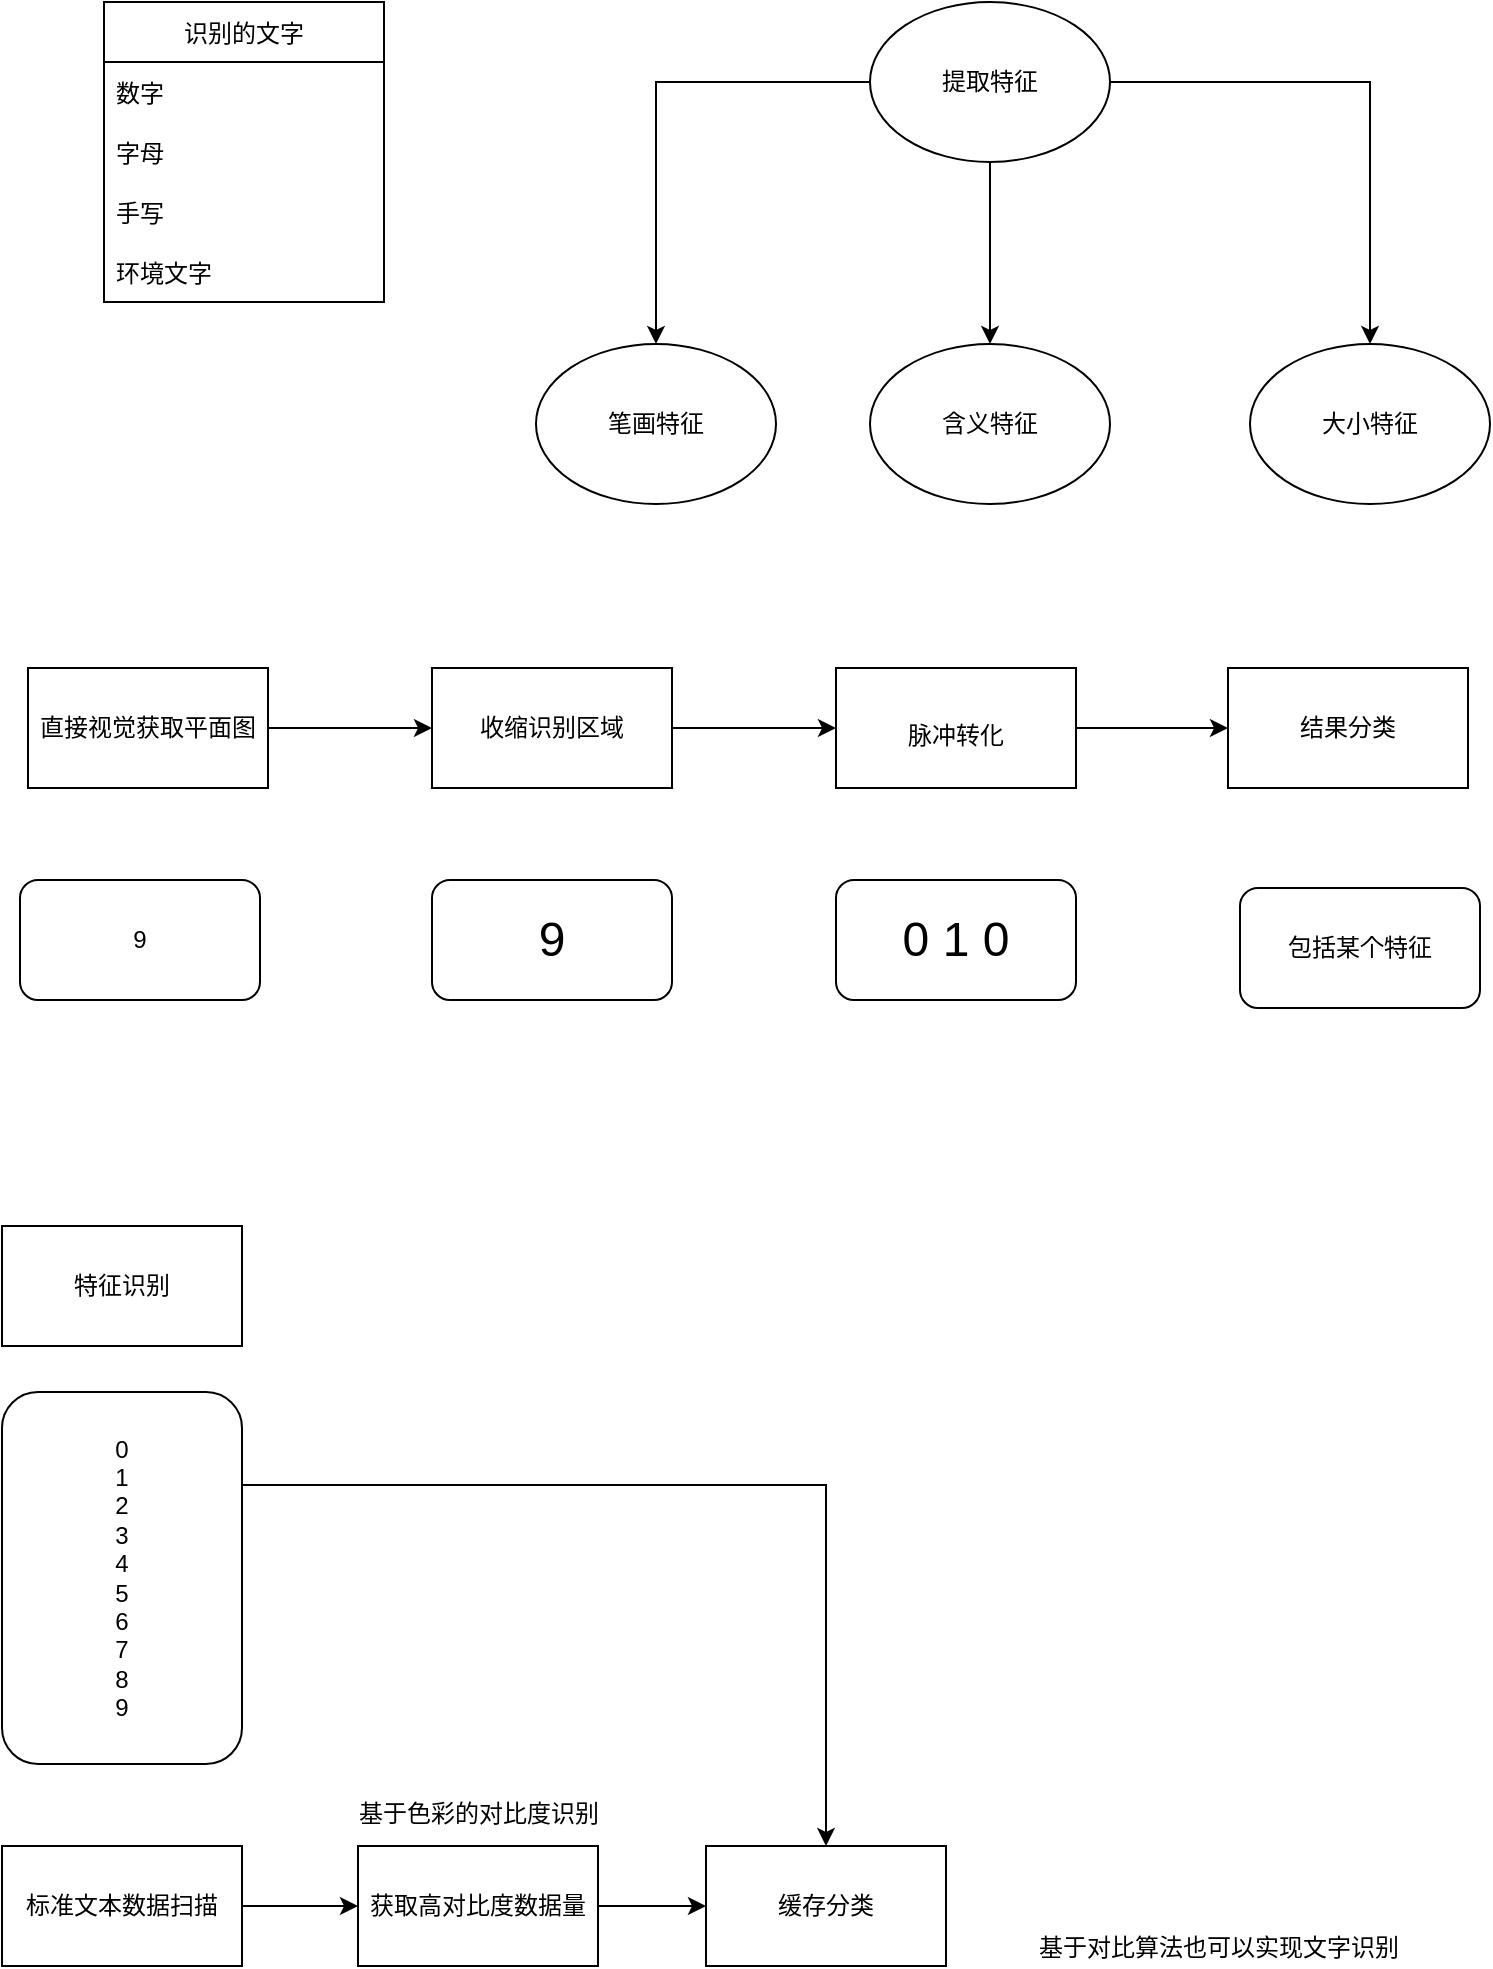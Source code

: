 <mxfile version="18.0.6" type="device" pages="3"><diagram id="HrKo_eKujefO3dNRXb7b" name="flow1"><mxGraphModel dx="1038" dy="649" grid="0" gridSize="10" guides="1" tooltips="1" connect="1" arrows="1" fold="1" page="1" pageScale="1" pageWidth="827" pageHeight="1169" math="0" shadow="0"><root><mxCell id="0"/><mxCell id="1" parent="0"/><mxCell id="X82-FurrSntANy0xogYj-1" value="识别的文字" style="swimlane;fontStyle=0;childLayout=stackLayout;horizontal=1;startSize=30;horizontalStack=0;resizeParent=1;resizeParentMax=0;resizeLast=0;collapsible=1;marginBottom=0;" parent="1" vertex="1"><mxGeometry x="94" y="142" width="140" height="150" as="geometry"/></mxCell><mxCell id="X82-FurrSntANy0xogYj-2" value="数字" style="text;strokeColor=none;fillColor=none;align=left;verticalAlign=middle;spacingLeft=4;spacingRight=4;overflow=hidden;points=[[0,0.5],[1,0.5]];portConstraint=eastwest;rotatable=0;" parent="X82-FurrSntANy0xogYj-1" vertex="1"><mxGeometry y="30" width="140" height="30" as="geometry"/></mxCell><mxCell id="X82-FurrSntANy0xogYj-3" value="字母" style="text;strokeColor=none;fillColor=none;align=left;verticalAlign=middle;spacingLeft=4;spacingRight=4;overflow=hidden;points=[[0,0.5],[1,0.5]];portConstraint=eastwest;rotatable=0;" parent="X82-FurrSntANy0xogYj-1" vertex="1"><mxGeometry y="60" width="140" height="30" as="geometry"/></mxCell><mxCell id="X82-FurrSntANy0xogYj-4" value="手写" style="text;strokeColor=none;fillColor=none;align=left;verticalAlign=middle;spacingLeft=4;spacingRight=4;overflow=hidden;points=[[0,0.5],[1,0.5]];portConstraint=eastwest;rotatable=0;" parent="X82-FurrSntANy0xogYj-1" vertex="1"><mxGeometry y="90" width="140" height="30" as="geometry"/></mxCell><mxCell id="X82-FurrSntANy0xogYj-5" value="环境文字" style="text;strokeColor=none;fillColor=none;align=left;verticalAlign=middle;spacingLeft=4;spacingRight=4;overflow=hidden;points=[[0,0.5],[1,0.5]];portConstraint=eastwest;rotatable=0;" parent="X82-FurrSntANy0xogYj-1" vertex="1"><mxGeometry y="120" width="140" height="30" as="geometry"/></mxCell><mxCell id="X82-FurrSntANy0xogYj-8" style="edgeStyle=orthogonalEdgeStyle;rounded=0;orthogonalLoop=1;jettySize=auto;html=1;exitX=0;exitY=0.5;exitDx=0;exitDy=0;entryX=0.5;entryY=0;entryDx=0;entryDy=0;" parent="1" source="X82-FurrSntANy0xogYj-6" target="X82-FurrSntANy0xogYj-7" edge="1"><mxGeometry relative="1" as="geometry"/></mxCell><mxCell id="X82-FurrSntANy0xogYj-10" style="edgeStyle=orthogonalEdgeStyle;rounded=0;orthogonalLoop=1;jettySize=auto;html=1;exitX=0.5;exitY=1;exitDx=0;exitDy=0;" parent="1" source="X82-FurrSntANy0xogYj-6" target="X82-FurrSntANy0xogYj-9" edge="1"><mxGeometry relative="1" as="geometry"/></mxCell><mxCell id="X82-FurrSntANy0xogYj-12" style="edgeStyle=orthogonalEdgeStyle;rounded=0;orthogonalLoop=1;jettySize=auto;html=1;exitX=1;exitY=0.5;exitDx=0;exitDy=0;" parent="1" source="X82-FurrSntANy0xogYj-6" target="X82-FurrSntANy0xogYj-11" edge="1"><mxGeometry relative="1" as="geometry"/></mxCell><mxCell id="X82-FurrSntANy0xogYj-6" value="提取特征" style="ellipse;whiteSpace=wrap;html=1;" parent="1" vertex="1"><mxGeometry x="477" y="142" width="120" height="80" as="geometry"/></mxCell><mxCell id="X82-FurrSntANy0xogYj-7" value="笔画特征" style="ellipse;whiteSpace=wrap;html=1;" parent="1" vertex="1"><mxGeometry x="310" y="313" width="120" height="80" as="geometry"/></mxCell><mxCell id="X82-FurrSntANy0xogYj-9" value="含义特征" style="ellipse;whiteSpace=wrap;html=1;" parent="1" vertex="1"><mxGeometry x="477" y="313" width="120" height="80" as="geometry"/></mxCell><mxCell id="X82-FurrSntANy0xogYj-11" value="大小特征" style="ellipse;whiteSpace=wrap;html=1;" parent="1" vertex="1"><mxGeometry x="667" y="313" width="120" height="80" as="geometry"/></mxCell><mxCell id="X82-FurrSntANy0xogYj-14" value="9" style="rounded=1;whiteSpace=wrap;html=1;" parent="1" vertex="1"><mxGeometry x="52" y="581" width="120" height="60" as="geometry"/></mxCell><mxCell id="X82-FurrSntANy0xogYj-17" style="edgeStyle=orthogonalEdgeStyle;rounded=0;orthogonalLoop=1;jettySize=auto;html=1;exitX=1;exitY=0.5;exitDx=0;exitDy=0;" parent="1" source="X82-FurrSntANy0xogYj-15" target="X82-FurrSntANy0xogYj-16" edge="1"><mxGeometry relative="1" as="geometry"/></mxCell><mxCell id="X82-FurrSntANy0xogYj-15" value="直接视觉获取平面图" style="rounded=0;whiteSpace=wrap;html=1;" parent="1" vertex="1"><mxGeometry x="56" y="475" width="120" height="60" as="geometry"/></mxCell><mxCell id="X82-FurrSntANy0xogYj-20" style="edgeStyle=orthogonalEdgeStyle;rounded=0;orthogonalLoop=1;jettySize=auto;html=1;exitX=1;exitY=0.5;exitDx=0;exitDy=0;fontSize=24;" parent="1" source="X82-FurrSntANy0xogYj-16" target="X82-FurrSntANy0xogYj-19" edge="1"><mxGeometry relative="1" as="geometry"/></mxCell><mxCell id="X82-FurrSntANy0xogYj-16" value="收缩识别区域" style="rounded=0;whiteSpace=wrap;html=1;" parent="1" vertex="1"><mxGeometry x="258" y="475" width="120" height="60" as="geometry"/></mxCell><mxCell id="X82-FurrSntANy0xogYj-18" value="&lt;font style=&quot;font-size: 24px;&quot;&gt;9&lt;/font&gt;" style="rounded=1;whiteSpace=wrap;html=1;" parent="1" vertex="1"><mxGeometry x="258" y="581" width="120" height="60" as="geometry"/></mxCell><mxCell id="X82-FurrSntANy0xogYj-23" style="edgeStyle=orthogonalEdgeStyle;rounded=0;orthogonalLoop=1;jettySize=auto;html=1;exitX=1;exitY=0.5;exitDx=0;exitDy=0;entryX=0;entryY=0.5;entryDx=0;entryDy=0;fontSize=12;" parent="1" source="X82-FurrSntANy0xogYj-19" target="X82-FurrSntANy0xogYj-22" edge="1"><mxGeometry relative="1" as="geometry"/></mxCell><mxCell id="X82-FurrSntANy0xogYj-19" value="&lt;span style=&quot;font-size: 12px;&quot;&gt;脉冲转化&lt;/span&gt;" style="rounded=0;whiteSpace=wrap;html=1;fontSize=24;" parent="1" vertex="1"><mxGeometry x="460" y="475" width="120" height="60" as="geometry"/></mxCell><mxCell id="X82-FurrSntANy0xogYj-21" value="0 1 0" style="rounded=1;whiteSpace=wrap;html=1;fontSize=24;" parent="1" vertex="1"><mxGeometry x="460" y="581" width="120" height="60" as="geometry"/></mxCell><mxCell id="X82-FurrSntANy0xogYj-22" value="结果分类" style="rounded=0;whiteSpace=wrap;html=1;fontSize=12;" parent="1" vertex="1"><mxGeometry x="656" y="475" width="120" height="60" as="geometry"/></mxCell><mxCell id="X82-FurrSntANy0xogYj-26" value="包括某个特征" style="rounded=1;whiteSpace=wrap;html=1;fontSize=12;" parent="1" vertex="1"><mxGeometry x="662" y="585" width="120" height="60" as="geometry"/></mxCell><mxCell id="X82-FurrSntANy0xogYj-27" value="特征识别" style="rounded=0;whiteSpace=wrap;html=1;fontSize=12;" parent="1" vertex="1"><mxGeometry x="43" y="754" width="120" height="60" as="geometry"/></mxCell><mxCell id="X82-FurrSntANy0xogYj-34" style="edgeStyle=orthogonalEdgeStyle;rounded=0;orthogonalLoop=1;jettySize=auto;html=1;exitX=1;exitY=0.25;exitDx=0;exitDy=0;entryX=0.5;entryY=0;entryDx=0;entryDy=0;fontSize=12;" parent="1" source="X82-FurrSntANy0xogYj-28" target="X82-FurrSntANy0xogYj-31" edge="1"><mxGeometry relative="1" as="geometry"/></mxCell><mxCell id="X82-FurrSntANy0xogYj-28" value="0&lt;br&gt;1&lt;br&gt;2&lt;br&gt;3&lt;br&gt;4&lt;br&gt;5&lt;br&gt;6&lt;br&gt;7&lt;br&gt;8&lt;br&gt;9" style="rounded=1;whiteSpace=wrap;html=1;fontSize=12;" parent="1" vertex="1"><mxGeometry x="43" y="837" width="120" height="186" as="geometry"/></mxCell><mxCell id="X82-FurrSntANy0xogYj-32" style="edgeStyle=orthogonalEdgeStyle;rounded=0;orthogonalLoop=1;jettySize=auto;html=1;exitX=1;exitY=0.5;exitDx=0;exitDy=0;fontSize=12;" parent="1" source="X82-FurrSntANy0xogYj-29" target="X82-FurrSntANy0xogYj-30" edge="1"><mxGeometry relative="1" as="geometry"/></mxCell><mxCell id="X82-FurrSntANy0xogYj-29" value="标准文本数据扫描" style="rounded=0;whiteSpace=wrap;html=1;fontSize=12;" parent="1" vertex="1"><mxGeometry x="43" y="1064" width="120" height="60" as="geometry"/></mxCell><mxCell id="X82-FurrSntANy0xogYj-33" style="edgeStyle=orthogonalEdgeStyle;rounded=0;orthogonalLoop=1;jettySize=auto;html=1;exitX=1;exitY=0.5;exitDx=0;exitDy=0;fontSize=12;" parent="1" source="X82-FurrSntANy0xogYj-30" target="X82-FurrSntANy0xogYj-31" edge="1"><mxGeometry relative="1" as="geometry"/></mxCell><mxCell id="X82-FurrSntANy0xogYj-30" value="获取高对比度数据量" style="rounded=0;whiteSpace=wrap;html=1;fontSize=12;" parent="1" vertex="1"><mxGeometry x="221" y="1064" width="120" height="60" as="geometry"/></mxCell><mxCell id="X82-FurrSntANy0xogYj-31" value="缓存分类" style="rounded=0;whiteSpace=wrap;html=1;fontSize=12;" parent="1" vertex="1"><mxGeometry x="395" y="1064" width="120" height="60" as="geometry"/></mxCell><mxCell id="X82-FurrSntANy0xogYj-35" value="基于色彩的对比度识别" style="text;html=1;align=center;verticalAlign=middle;resizable=0;points=[];autosize=1;strokeColor=none;fillColor=none;fontSize=12;" parent="1" vertex="1"><mxGeometry x="216" y="1039" width="130" height="18" as="geometry"/></mxCell><mxCell id="X82-FurrSntANy0xogYj-37" value="基于对比算法也可以实现文字识别" style="text;html=1;align=center;verticalAlign=middle;resizable=0;points=[];autosize=1;strokeColor=none;fillColor=none;fontSize=12;" parent="1" vertex="1"><mxGeometry x="556" y="1106" width="190" height="18" as="geometry"/></mxCell></root></mxGraphModel></diagram><diagram id="DahIj4vTz0O3RCcRvH5f" name="flow2"><mxGraphModel dx="1038" dy="649" grid="0" gridSize="10" guides="1" tooltips="1" connect="1" arrows="1" fold="1" page="1" pageScale="1" pageWidth="827" pageHeight="1169" math="0" shadow="0"><root><mxCell id="6HHR4eenq_n9dRcyGoPN-0"/><mxCell id="6HHR4eenq_n9dRcyGoPN-1" parent="6HHR4eenq_n9dRcyGoPN-0"/><mxCell id="OmqVSsoYeffI2FvLbGZg-5" style="edgeStyle=orthogonalEdgeStyle;rounded=0;orthogonalLoop=1;jettySize=auto;html=1;exitX=0.5;exitY=1;exitDx=0;exitDy=0;entryX=0.5;entryY=0;entryDx=0;entryDy=0;" edge="1" parent="6HHR4eenq_n9dRcyGoPN-1" source="OmqVSsoYeffI2FvLbGZg-0" target="OmqVSsoYeffI2FvLbGZg-2"><mxGeometry relative="1" as="geometry"/></mxCell><mxCell id="OmqVSsoYeffI2FvLbGZg-0" value="滤波算法" style="ellipse;whiteSpace=wrap;html=1;" vertex="1" parent="6HHR4eenq_n9dRcyGoPN-1"><mxGeometry x="142" y="168" width="120" height="80" as="geometry"/></mxCell><mxCell id="OmqVSsoYeffI2FvLbGZg-4" style="edgeStyle=orthogonalEdgeStyle;rounded=0;orthogonalLoop=1;jettySize=auto;html=1;exitX=0.5;exitY=1;exitDx=0;exitDy=0;" edge="1" parent="6HHR4eenq_n9dRcyGoPN-1" source="OmqVSsoYeffI2FvLbGZg-1" target="OmqVSsoYeffI2FvLbGZg-0"><mxGeometry relative="1" as="geometry"/></mxCell><mxCell id="OmqVSsoYeffI2FvLbGZg-1" value="定位算法" style="ellipse;whiteSpace=wrap;html=1;" vertex="1" parent="6HHR4eenq_n9dRcyGoPN-1"><mxGeometry x="142" y="25" width="120" height="80" as="geometry"/></mxCell><mxCell id="OmqVSsoYeffI2FvLbGZg-6" style="edgeStyle=orthogonalEdgeStyle;rounded=0;orthogonalLoop=1;jettySize=auto;html=1;exitX=0.5;exitY=1;exitDx=0;exitDy=0;" edge="1" parent="6HHR4eenq_n9dRcyGoPN-1" source="OmqVSsoYeffI2FvLbGZg-2" target="OmqVSsoYeffI2FvLbGZg-3"><mxGeometry relative="1" as="geometry"/></mxCell><mxCell id="OmqVSsoYeffI2FvLbGZg-2" value="学习算法" style="ellipse;whiteSpace=wrap;html=1;" vertex="1" parent="6HHR4eenq_n9dRcyGoPN-1"><mxGeometry x="142" y="307" width="120" height="80" as="geometry"/></mxCell><mxCell id="OmqVSsoYeffI2FvLbGZg-3" value="纠错算法" style="ellipse;whiteSpace=wrap;html=1;" vertex="1" parent="6HHR4eenq_n9dRcyGoPN-1"><mxGeometry x="142" y="456" width="120" height="80" as="geometry"/></mxCell><mxCell id="OmqVSsoYeffI2FvLbGZg-12" style="edgeStyle=orthogonalEdgeStyle;rounded=0;orthogonalLoop=1;jettySize=auto;html=1;exitX=1;exitY=0.5;exitDx=0;exitDy=0;" edge="1" parent="6HHR4eenq_n9dRcyGoPN-1" source="OmqVSsoYeffI2FvLbGZg-7" target="OmqVSsoYeffI2FvLbGZg-11"><mxGeometry relative="1" as="geometry"/></mxCell><mxCell id="OmqVSsoYeffI2FvLbGZg-7" value="看得见" style="rounded=0;whiteSpace=wrap;html=1;" vertex="1" parent="6HHR4eenq_n9dRcyGoPN-1"><mxGeometry x="399" y="25" width="120" height="60" as="geometry"/></mxCell><mxCell id="OmqVSsoYeffI2FvLbGZg-13" style="edgeStyle=orthogonalEdgeStyle;rounded=0;orthogonalLoop=1;jettySize=auto;html=1;exitX=1;exitY=0.5;exitDx=0;exitDy=0;" edge="1" parent="6HHR4eenq_n9dRcyGoPN-1" source="OmqVSsoYeffI2FvLbGZg-8"><mxGeometry relative="1" as="geometry"><mxPoint x="749.2" y="244.8" as="targetPoint"/></mxGeometry></mxCell><mxCell id="OmqVSsoYeffI2FvLbGZg-8" value="看得请" style="rounded=0;whiteSpace=wrap;html=1;" vertex="1" parent="6HHR4eenq_n9dRcyGoPN-1"><mxGeometry x="399" y="178" width="120" height="60" as="geometry"/></mxCell><mxCell id="OmqVSsoYeffI2FvLbGZg-15" style="edgeStyle=orthogonalEdgeStyle;rounded=0;orthogonalLoop=1;jettySize=auto;html=1;exitX=1;exitY=0.5;exitDx=0;exitDy=0;entryX=0.5;entryY=1;entryDx=0;entryDy=0;" edge="1" parent="6HHR4eenq_n9dRcyGoPN-1" source="OmqVSsoYeffI2FvLbGZg-9" target="OmqVSsoYeffI2FvLbGZg-11"><mxGeometry relative="1" as="geometry"/></mxCell><mxCell id="OmqVSsoYeffI2FvLbGZg-9" value="看得准" style="rounded=0;whiteSpace=wrap;html=1;" vertex="1" parent="6HHR4eenq_n9dRcyGoPN-1"><mxGeometry x="399" y="466" width="120" height="60" as="geometry"/></mxCell><mxCell id="OmqVSsoYeffI2FvLbGZg-14" style="edgeStyle=orthogonalEdgeStyle;rounded=0;orthogonalLoop=1;jettySize=auto;html=1;exitX=1;exitY=0.5;exitDx=0;exitDy=0;entryX=0.5;entryY=1;entryDx=0;entryDy=0;" edge="1" parent="6HHR4eenq_n9dRcyGoPN-1" source="OmqVSsoYeffI2FvLbGZg-10" target="OmqVSsoYeffI2FvLbGZg-11"><mxGeometry relative="1" as="geometry"/></mxCell><mxCell id="OmqVSsoYeffI2FvLbGZg-10" value="看得懂" style="rounded=0;whiteSpace=wrap;html=1;" vertex="1" parent="6HHR4eenq_n9dRcyGoPN-1"><mxGeometry x="399" y="317" width="120" height="60" as="geometry"/></mxCell><mxCell id="OmqVSsoYeffI2FvLbGZg-11" value="超智能算法" style="ellipse;whiteSpace=wrap;html=1;aspect=fixed;" vertex="1" parent="6HHR4eenq_n9dRcyGoPN-1"><mxGeometry x="709" y="238" width="80" height="80" as="geometry"/></mxCell></root></mxGraphModel></diagram><diagram id="D2pTne0WAuukNKCGSS-6" name="flow3"><mxGraphModel dx="1038" dy="649" grid="0" gridSize="10" guides="1" tooltips="1" connect="1" arrows="1" fold="1" page="1" pageScale="1" pageWidth="827" pageHeight="1169" math="0" shadow="0"><root><mxCell id="4XH6g8VKBG6QkmrWaO0O-0"/><mxCell id="4XH6g8VKBG6QkmrWaO0O-1" parent="4XH6g8VKBG6QkmrWaO0O-0"/><mxCell id="sQQRmdVK2bIl7Jyd-tOb-2" value="PC" style="swimlane;" vertex="1" parent="4XH6g8VKBG6QkmrWaO0O-1"><mxGeometry x="50" y="70" width="213" height="378" as="geometry"/></mxCell><mxCell id="sQQRmdVK2bIl7Jyd-tOb-5" value="手动控制" style="ellipse;whiteSpace=wrap;html=1;" vertex="1" parent="sQQRmdVK2bIl7Jyd-tOb-2"><mxGeometry x="42" y="66" width="120" height="80" as="geometry"/></mxCell><mxCell id="sQQRmdVK2bIl7Jyd-tOb-6" value="界面显示" style="ellipse;whiteSpace=wrap;html=1;" vertex="1" parent="sQQRmdVK2bIl7Jyd-tOb-2"><mxGeometry x="42" y="242" width="120" height="80" as="geometry"/></mxCell><mxCell id="sQQRmdVK2bIl7Jyd-tOb-3" value="PS" style="swimlane;" vertex="1" parent="4XH6g8VKBG6QkmrWaO0O-1"><mxGeometry x="318" y="68" width="213" height="378" as="geometry"/></mxCell><mxCell id="sQQRmdVK2bIl7Jyd-tOb-7" value="数据中转" style="ellipse;whiteSpace=wrap;html=1;" vertex="1" parent="sQQRmdVK2bIl7Jyd-tOb-3"><mxGeometry x="46.5" y="69" width="120" height="80" as="geometry"/></mxCell><mxCell id="sQQRmdVK2bIl7Jyd-tOb-8" value="视频显示" style="ellipse;whiteSpace=wrap;html=1;" vertex="1" parent="sQQRmdVK2bIl7Jyd-tOb-3"><mxGeometry x="46.5" y="176" width="120" height="80" as="geometry"/></mxCell><mxCell id="3WWZpqakAEL-NOpKoE6I-0" value="纠错算法" style="ellipse;whiteSpace=wrap;html=1;" vertex="1" parent="sQQRmdVK2bIl7Jyd-tOb-3"><mxGeometry x="47" y="283" width="120" height="80" as="geometry"/></mxCell><mxCell id="sQQRmdVK2bIl7Jyd-tOb-4" value="PL" style="swimlane;" vertex="1" parent="4XH6g8VKBG6QkmrWaO0O-1"><mxGeometry x="582" y="67" width="213" height="378" as="geometry"/></mxCell><mxCell id="sQQRmdVK2bIl7Jyd-tOb-9" value="数字滤波" style="ellipse;whiteSpace=wrap;html=1;" vertex="1" parent="sQQRmdVK2bIl7Jyd-tOb-4"><mxGeometry x="50" y="149" width="120" height="80" as="geometry"/></mxCell><mxCell id="sQQRmdVK2bIl7Jyd-tOb-10" value="学习算法" style="ellipse;whiteSpace=wrap;html=1;" vertex="1" parent="sQQRmdVK2bIl7Jyd-tOb-4"><mxGeometry x="50" y="252" width="120" height="80" as="geometry"/></mxCell><mxCell id="sQQRmdVK2bIl7Jyd-tOb-11" value="定位算法" style="ellipse;whiteSpace=wrap;html=1;" vertex="1" parent="sQQRmdVK2bIl7Jyd-tOb-4"><mxGeometry x="50" y="46" width="120" height="80" as="geometry"/></mxCell><mxCell id="3WWZpqakAEL-NOpKoE6I-1" value="" style="shape=flexArrow;endArrow=classic;html=1;rounded=0;" edge="1" parent="4XH6g8VKBG6QkmrWaO0O-1"><mxGeometry width="50" height="50" relative="1" as="geometry"><mxPoint x="691" y="515" as="sourcePoint"/><mxPoint x="623" y="517" as="targetPoint"/></mxGeometry></mxCell><mxCell id="3WWZpqakAEL-NOpKoE6I-2" value="" style="shape=flexArrow;endArrow=classic;html=1;rounded=0;" edge="1" parent="4XH6g8VKBG6QkmrWaO0O-1"><mxGeometry width="50" height="50" relative="1" as="geometry"><mxPoint x="416" y="510" as="sourcePoint"/><mxPoint x="488" y="512" as="targetPoint"/></mxGeometry></mxCell><mxCell id="3WWZpqakAEL-NOpKoE6I-3" value="后续合并到高性能PL上" style="ellipse;whiteSpace=wrap;html=1;aspect=fixed;" vertex="1" parent="4XH6g8VKBG6QkmrWaO0O-1"><mxGeometry x="508" y="483" width="80" height="80" as="geometry"/></mxCell><mxCell id="3WWZpqakAEL-NOpKoE6I-13" style="edgeStyle=orthogonalEdgeStyle;rounded=0;orthogonalLoop=1;jettySize=auto;html=1;exitX=0.5;exitY=1;exitDx=0;exitDy=0;" edge="1" parent="4XH6g8VKBG6QkmrWaO0O-1" source="3WWZpqakAEL-NOpKoE6I-4" target="3WWZpqakAEL-NOpKoE6I-12"><mxGeometry relative="1" as="geometry"/></mxCell><mxCell id="3WWZpqakAEL-NOpKoE6I-4" value="V&amp;nbsp;&lt;br&gt;&amp;nbsp;SV" style="whiteSpace=wrap;html=1;aspect=fixed;" vertex="1" parent="4XH6g8VKBG6QkmrWaO0O-1"><mxGeometry x="654" y="620" width="80" height="80" as="geometry"/></mxCell><mxCell id="3WWZpqakAEL-NOpKoE6I-11" style="edgeStyle=orthogonalEdgeStyle;rounded=0;orthogonalLoop=1;jettySize=auto;html=1;exitX=0.5;exitY=1;exitDx=0;exitDy=0;" edge="1" parent="4XH6g8VKBG6QkmrWaO0O-1" source="3WWZpqakAEL-NOpKoE6I-5" target="3WWZpqakAEL-NOpKoE6I-10"><mxGeometry relative="1" as="geometry"/></mxCell><mxCell id="3WWZpqakAEL-NOpKoE6I-5" value="C" style="whiteSpace=wrap;html=1;aspect=fixed;" vertex="1" parent="4XH6g8VKBG6QkmrWaO0O-1"><mxGeometry x="407" y="622" width="80" height="80" as="geometry"/></mxCell><mxCell id="3WWZpqakAEL-NOpKoE6I-9" style="edgeStyle=orthogonalEdgeStyle;rounded=0;orthogonalLoop=1;jettySize=auto;html=1;exitX=0.5;exitY=1;exitDx=0;exitDy=0;" edge="1" parent="4XH6g8VKBG6QkmrWaO0O-1" source="3WWZpqakAEL-NOpKoE6I-6" target="3WWZpqakAEL-NOpKoE6I-8"><mxGeometry relative="1" as="geometry"/></mxCell><mxCell id="3WWZpqakAEL-NOpKoE6I-6" value="C++&lt;br&gt;tcl&lt;br&gt;bat&lt;br&gt;m" style="whiteSpace=wrap;html=1;aspect=fixed;" vertex="1" parent="4XH6g8VKBG6QkmrWaO0O-1"><mxGeometry x="119" y="622" width="80" height="80" as="geometry"/></mxCell><mxCell id="3WWZpqakAEL-NOpKoE6I-15" style="edgeStyle=orthogonalEdgeStyle;rounded=0;orthogonalLoop=1;jettySize=auto;html=1;exitX=0.5;exitY=1;exitDx=0;exitDy=0;entryX=0;entryY=0.5;entryDx=0;entryDy=0;" edge="1" parent="4XH6g8VKBG6QkmrWaO0O-1" source="3WWZpqakAEL-NOpKoE6I-8" target="3WWZpqakAEL-NOpKoE6I-14"><mxGeometry relative="1" as="geometry"/></mxCell><mxCell id="3WWZpqakAEL-NOpKoE6I-8" value="提供体系化的支持" style="whiteSpace=wrap;html=1;aspect=fixed;" vertex="1" parent="4XH6g8VKBG6QkmrWaO0O-1"><mxGeometry x="119" y="798" width="80" height="80" as="geometry"/></mxCell><mxCell id="3WWZpqakAEL-NOpKoE6I-16" style="edgeStyle=orthogonalEdgeStyle;rounded=0;orthogonalLoop=1;jettySize=auto;html=1;exitX=0.5;exitY=1;exitDx=0;exitDy=0;" edge="1" parent="4XH6g8VKBG6QkmrWaO0O-1" source="3WWZpqakAEL-NOpKoE6I-10" target="3WWZpqakAEL-NOpKoE6I-14"><mxGeometry relative="1" as="geometry"/></mxCell><mxCell id="3WWZpqakAEL-NOpKoE6I-10" value="提供已有接口的驱动" style="whiteSpace=wrap;html=1;aspect=fixed;" vertex="1" parent="4XH6g8VKBG6QkmrWaO0O-1"><mxGeometry x="407" y="798" width="80" height="80" as="geometry"/></mxCell><mxCell id="3WWZpqakAEL-NOpKoE6I-17" style="edgeStyle=orthogonalEdgeStyle;rounded=0;orthogonalLoop=1;jettySize=auto;html=1;exitX=0.5;exitY=1;exitDx=0;exitDy=0;entryX=1;entryY=0.5;entryDx=0;entryDy=0;" edge="1" parent="4XH6g8VKBG6QkmrWaO0O-1" source="3WWZpqakAEL-NOpKoE6I-12" target="3WWZpqakAEL-NOpKoE6I-14"><mxGeometry relative="1" as="geometry"/></mxCell><mxCell id="3WWZpqakAEL-NOpKoE6I-12" value="提供新性能设计的模块" style="whiteSpace=wrap;html=1;aspect=fixed;" vertex="1" parent="4XH6g8VKBG6QkmrWaO0O-1"><mxGeometry x="654" y="798" width="80" height="80" as="geometry"/></mxCell><mxCell id="3WWZpqakAEL-NOpKoE6I-14" value="生态设计" style="ellipse;whiteSpace=wrap;html=1;aspect=fixed;" vertex="1" parent="4XH6g8VKBG6QkmrWaO0O-1"><mxGeometry x="407" y="1031" width="80" height="80" as="geometry"/></mxCell></root></mxGraphModel></diagram></mxfile>
